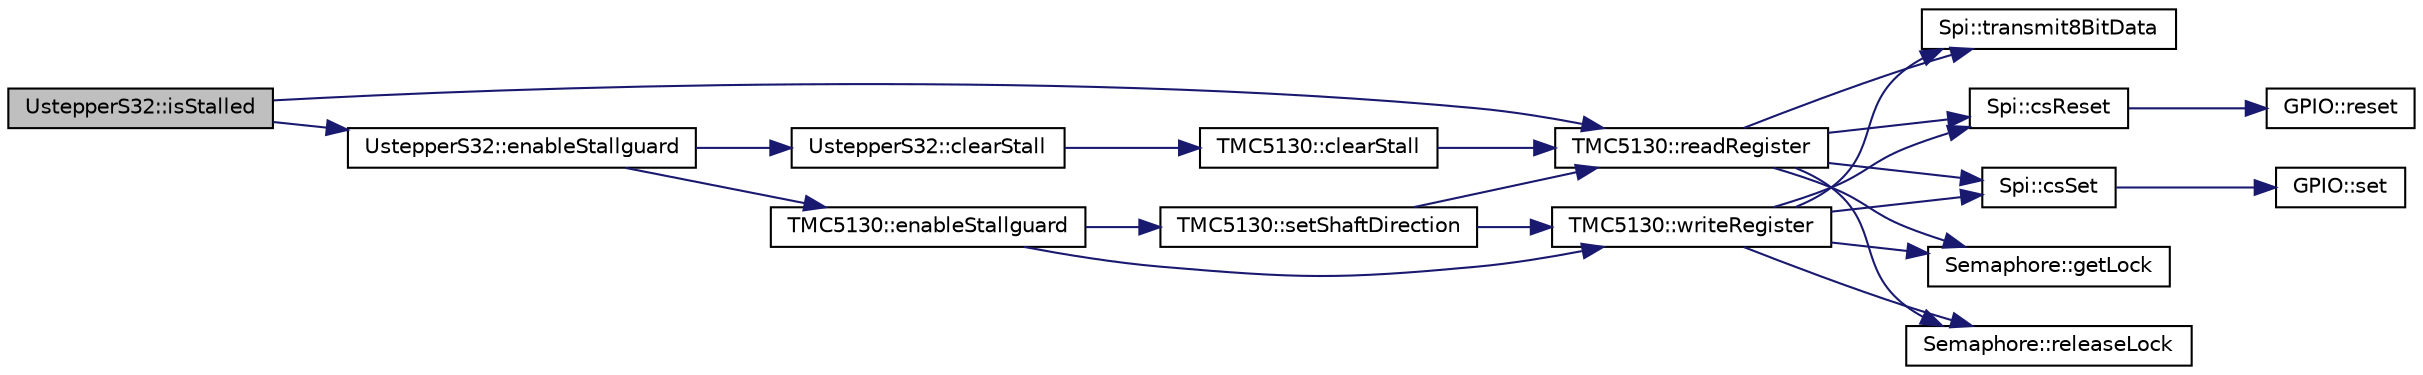 digraph "UstepperS32::isStalled"
{
 // LATEX_PDF_SIZE
  edge [fontname="Helvetica",fontsize="10",labelfontname="Helvetica",labelfontsize="10"];
  node [fontname="Helvetica",fontsize="10",shape=record];
  rankdir="LR";
  Node1 [label="UstepperS32::isStalled",height=0.2,width=0.4,color="black", fillcolor="grey75", style="filled", fontcolor="black",tooltip="This method returns a bool variable indicating wether the motor is stalled or not...."];
  Node1 -> Node2 [color="midnightblue",fontsize="10",style="solid",fontname="Helvetica"];
  Node2 [label="UstepperS32::enableStallguard",height=0.2,width=0.4,color="black", fillcolor="white", style="filled",URL="$classUstepperS32.html#a7498b52fe416a3d5e0a56d27b6984287",tooltip="Enable TMC5130 StallGuard."];
  Node2 -> Node3 [color="midnightblue",fontsize="10",style="solid",fontname="Helvetica"];
  Node3 [label="UstepperS32::clearStall",height=0.2,width=0.4,color="black", fillcolor="white", style="filled",URL="$classUstepperS32.html#adc4e264dd3cfaf36615b0037e191990f",tooltip="Clear the stallguard, reenabling the motor to return to its previous operation."];
  Node3 -> Node4 [color="midnightblue",fontsize="10",style="solid",fontname="Helvetica"];
  Node4 [label="TMC5130::clearStall",height=0.2,width=0.4,color="black", fillcolor="white", style="filled",URL="$classTMC5130.html#ad4df696f249f43ffc763860da8d930ba",tooltip=" "];
  Node4 -> Node5 [color="midnightblue",fontsize="10",style="solid",fontname="Helvetica"];
  Node5 [label="TMC5130::readRegister",height=0.2,width=0.4,color="black", fillcolor="white", style="filled",URL="$classTMC5130.html#a4482071220c28fab8016caee51080e7f",tooltip="Reads a register from the motor driver."];
  Node5 -> Node6 [color="midnightblue",fontsize="10",style="solid",fontname="Helvetica"];
  Node6 [label="Spi::csReset",height=0.2,width=0.4,color="black", fillcolor="white", style="filled",URL="$classSpi.html#a3b471964739067a6906e57df98d78fe2",tooltip=" "];
  Node6 -> Node7 [color="midnightblue",fontsize="10",style="solid",fontname="Helvetica"];
  Node7 [label="GPIO::reset",height=0.2,width=0.4,color="black", fillcolor="white", style="filled",URL="$classGPIO.html#ac07b8ccefa9a990b153da9d7ebb7d7de",tooltip=" "];
  Node5 -> Node8 [color="midnightblue",fontsize="10",style="solid",fontname="Helvetica"];
  Node8 [label="Spi::csSet",height=0.2,width=0.4,color="black", fillcolor="white", style="filled",URL="$classSpi.html#ab9158600079479c20578394fcb9969de",tooltip=" "];
  Node8 -> Node9 [color="midnightblue",fontsize="10",style="solid",fontname="Helvetica"];
  Node9 [label="GPIO::set",height=0.2,width=0.4,color="black", fillcolor="white", style="filled",URL="$classGPIO.html#a73b95aed006181f6dc4fad393ba79d18",tooltip=" "];
  Node5 -> Node10 [color="midnightblue",fontsize="10",style="solid",fontname="Helvetica"];
  Node10 [label="Semaphore::getLock",height=0.2,width=0.4,color="black", fillcolor="white", style="filled",URL="$classSemaphore.html#ac8c9e668dc718e19dda74d247ef9a7a3",tooltip=" "];
  Node5 -> Node11 [color="midnightblue",fontsize="10",style="solid",fontname="Helvetica"];
  Node11 [label="Semaphore::releaseLock",height=0.2,width=0.4,color="black", fillcolor="white", style="filled",URL="$classSemaphore.html#ae562c7d568619eee1e52cde42ab5e3d1",tooltip=" "];
  Node5 -> Node12 [color="midnightblue",fontsize="10",style="solid",fontname="Helvetica"];
  Node12 [label="Spi::transmit8BitData",height=0.2,width=0.4,color="black", fillcolor="white", style="filled",URL="$classSpi.html#acc3687f52447566ac68dc63993bf2b75",tooltip=" "];
  Node2 -> Node13 [color="midnightblue",fontsize="10",style="solid",fontname="Helvetica"];
  Node13 [label="TMC5130::enableStallguard",height=0.2,width=0.4,color="black", fillcolor="white", style="filled",URL="$classTMC5130.html#a65b2ed48d10ea270bf81ea71941644d0",tooltip=" "];
  Node13 -> Node14 [color="midnightblue",fontsize="10",style="solid",fontname="Helvetica"];
  Node14 [label="TMC5130::setShaftDirection",height=0.2,width=0.4,color="black", fillcolor="white", style="filled",URL="$classTMC5130.html#afce3e54af17232bd88107ad494ca68e1",tooltip="Set motor driver direction."];
  Node14 -> Node5 [color="midnightblue",fontsize="10",style="solid",fontname="Helvetica"];
  Node14 -> Node15 [color="midnightblue",fontsize="10",style="solid",fontname="Helvetica"];
  Node15 [label="TMC5130::writeRegister",height=0.2,width=0.4,color="black", fillcolor="white", style="filled",URL="$classTMC5130.html#aac757e7e7a63a1269783bd95aeb29aac",tooltip="Write a register of the motor driver."];
  Node15 -> Node6 [color="midnightblue",fontsize="10",style="solid",fontname="Helvetica"];
  Node15 -> Node8 [color="midnightblue",fontsize="10",style="solid",fontname="Helvetica"];
  Node15 -> Node10 [color="midnightblue",fontsize="10",style="solid",fontname="Helvetica"];
  Node15 -> Node11 [color="midnightblue",fontsize="10",style="solid",fontname="Helvetica"];
  Node15 -> Node12 [color="midnightblue",fontsize="10",style="solid",fontname="Helvetica"];
  Node13 -> Node15 [color="midnightblue",fontsize="10",style="solid",fontname="Helvetica"];
  Node1 -> Node5 [color="midnightblue",fontsize="10",style="solid",fontname="Helvetica"];
}
